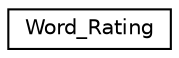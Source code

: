 digraph "Graphical Class Hierarchy"
{
 // LATEX_PDF_SIZE
  edge [fontname="Helvetica",fontsize="10",labelfontname="Helvetica",labelfontsize="10"];
  node [fontname="Helvetica",fontsize="10",shape=record];
  rankdir="LR";
  Node0 [label="Word_Rating",height=0.2,width=0.4,color="black", fillcolor="white", style="filled",URL="$class_word___rating.html",tooltip="Declaration of Word_Rating class."];
}
